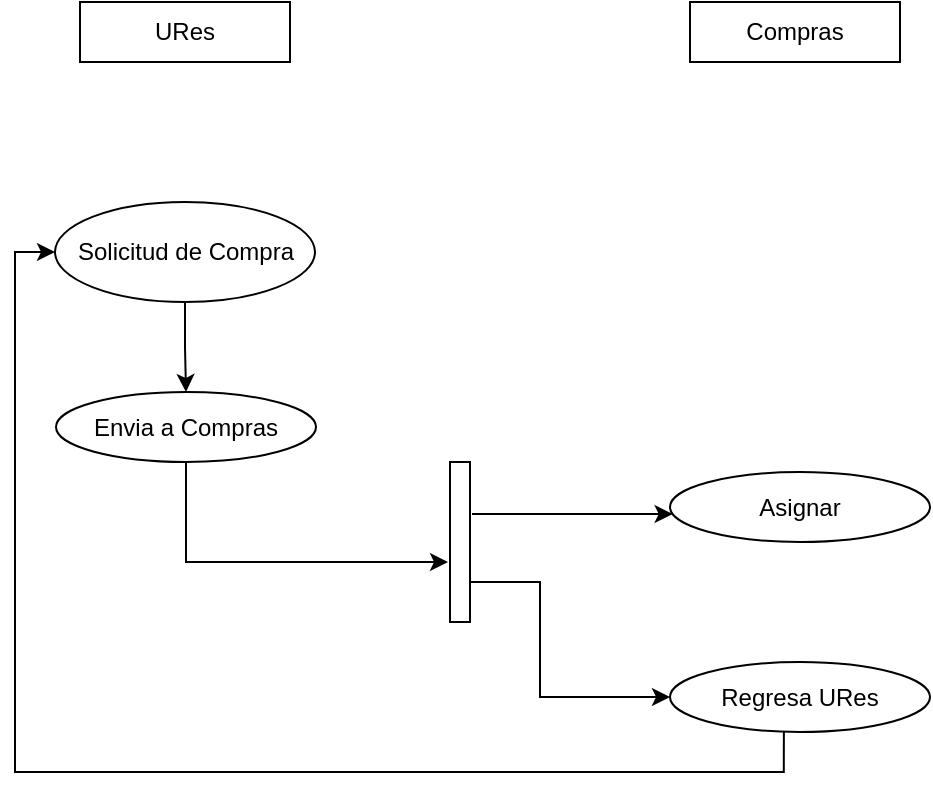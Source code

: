 <mxfile version="11.0.0" type="github"><diagram id="_S6pH7OQ6p_T5akiBH3L" name="Page-1"><mxGraphModel dx="946" dy="616" grid="1" gridSize="10" guides="1" tooltips="1" connect="1" arrows="1" fold="1" page="0" pageScale="1" pageWidth="827" pageHeight="1169" background="none" math="0" shadow="0"><root><mxCell id="0"/><mxCell id="1" parent="0"/><mxCell id="mSJX2_BKe7hOK7B647Np-3" style="edgeStyle=orthogonalEdgeStyle;rounded=0;orthogonalLoop=1;jettySize=auto;html=1;" parent="1" source="1vLEVkyflFCgF7UIFMLY-1" target="mSJX2_BKe7hOK7B647Np-2" edge="1"><mxGeometry relative="1" as="geometry"/></mxCell><object label="Solicitud de Compra" Cuso="SOLCOMP.x" TDoc="30" Tabla="TREQCOMP" DContab="" xDContab="CNTA     TMOV    URes   Etiqx   Unids   UMed&#10;82200       0            x           x         x           x" Reglas="1. Debe estar en los primeros 10 dias del mes, (excepto registros TRSOLCUSU)" Ruta="Solicitud de Compra" id="1vLEVkyflFCgF7UIFMLY-1"><mxCell style="ellipse;whiteSpace=wrap;html=1;" parent="1" vertex="1"><mxGeometry x="32.5" y="110" width="130" height="50" as="geometry"/></mxCell></object><object label="URes" Rol="9100" id="jJlMNdfdE9VUrVzo2Z3c-5"><mxCell style="rounded=0;whiteSpace=wrap;html=1;" parent="1" vertex="1"><mxGeometry x="45" y="10" width="105" height="30" as="geometry"/></mxCell></object><mxCell id="6E4U1qlqD5wn5JsQJvs1-4" style="edgeStyle=orthogonalEdgeStyle;rounded=0;orthogonalLoop=1;jettySize=auto;html=1;entryX=-0.1;entryY=0.625;entryDx=0;entryDy=0;entryPerimeter=0;exitX=0.5;exitY=1;exitDx=0;exitDy=0;" edge="1" parent="1" source="mSJX2_BKe7hOK7B647Np-2" target="6E4U1qlqD5wn5JsQJvs1-1"><mxGeometry relative="1" as="geometry"/></mxCell><object label="Envia a Compras" Cuso="SOLCOMP.avFase" Ruta="Solicitud de Compra - Detalle - Enviar a Compras" Fase="0" id="mSJX2_BKe7hOK7B647Np-2"><mxCell style="ellipse;whiteSpace=wrap;html=1;" parent="1" vertex="1"><mxGeometry x="33" y="205" width="130" height="35" as="geometry"/></mxCell></object><mxCell id="6E4U1qlqD5wn5JsQJvs1-8" style="edgeStyle=orthogonalEdgeStyle;rounded=0;orthogonalLoop=1;jettySize=auto;html=1;entryX=0;entryY=0.5;entryDx=0;entryDy=0;" edge="1" parent="1" source="6E4U1qlqD5wn5JsQJvs1-1" target="6E4U1qlqD5wn5JsQJvs1-6"><mxGeometry relative="1" as="geometry"><Array as="points"><mxPoint x="275" y="300"/><mxPoint x="275" y="358"/></Array></mxGeometry></mxCell><mxCell id="6E4U1qlqD5wn5JsQJvs1-10" style="edgeStyle=orthogonalEdgeStyle;rounded=0;orthogonalLoop=1;jettySize=auto;html=1;exitX=1.1;exitY=0.325;exitDx=0;exitDy=0;exitPerimeter=0;" edge="1" parent="1" source="6E4U1qlqD5wn5JsQJvs1-1" target="6E4U1qlqD5wn5JsQJvs1-5"><mxGeometry relative="1" as="geometry"><Array as="points"><mxPoint x="390" y="266"/><mxPoint x="390" y="266"/></Array></mxGeometry></mxCell><mxCell id="6E4U1qlqD5wn5JsQJvs1-1" value="" style="html=1;points=[];perimeter=orthogonalPerimeter;" vertex="1" parent="1"><mxGeometry x="230" y="240" width="10" height="80" as="geometry"/></mxCell><object label="Asignar" Cuso="SOLCOMP.asigna" Ruta="Solicitud de Compra - Detalle - Asignar" id="6E4U1qlqD5wn5JsQJvs1-5"><mxCell style="ellipse;whiteSpace=wrap;html=1;" vertex="1" parent="1"><mxGeometry x="340" y="245" width="130" height="35" as="geometry"/></mxCell></object><mxCell id="6E4U1qlqD5wn5JsQJvs1-9" style="edgeStyle=orthogonalEdgeStyle;rounded=0;orthogonalLoop=1;jettySize=auto;html=1;entryX=0;entryY=0.5;entryDx=0;entryDy=0;exitX=0.438;exitY=1;exitDx=0;exitDy=0;exitPerimeter=0;" edge="1" parent="1" source="6E4U1qlqD5wn5JsQJvs1-6" target="1vLEVkyflFCgF7UIFMLY-1"><mxGeometry relative="1" as="geometry"/></mxCell><object label="Regresa URes" Cuso="SOLCOMP.regURes" Ruta="Compras 2018 - Detalle - Regresar a URes" id="6E4U1qlqD5wn5JsQJvs1-6"><mxCell style="ellipse;whiteSpace=wrap;html=1;" vertex="1" parent="1"><mxGeometry x="340" y="340" width="130" height="35" as="geometry"/></mxCell></object><object label="Compras" Rol="100" id="6E4U1qlqD5wn5JsQJvs1-7"><mxCell style="rounded=0;whiteSpace=wrap;html=1;" vertex="1" parent="1"><mxGeometry x="350" y="10" width="105" height="30" as="geometry"/></mxCell></object></root></mxGraphModel></diagram></mxfile>
